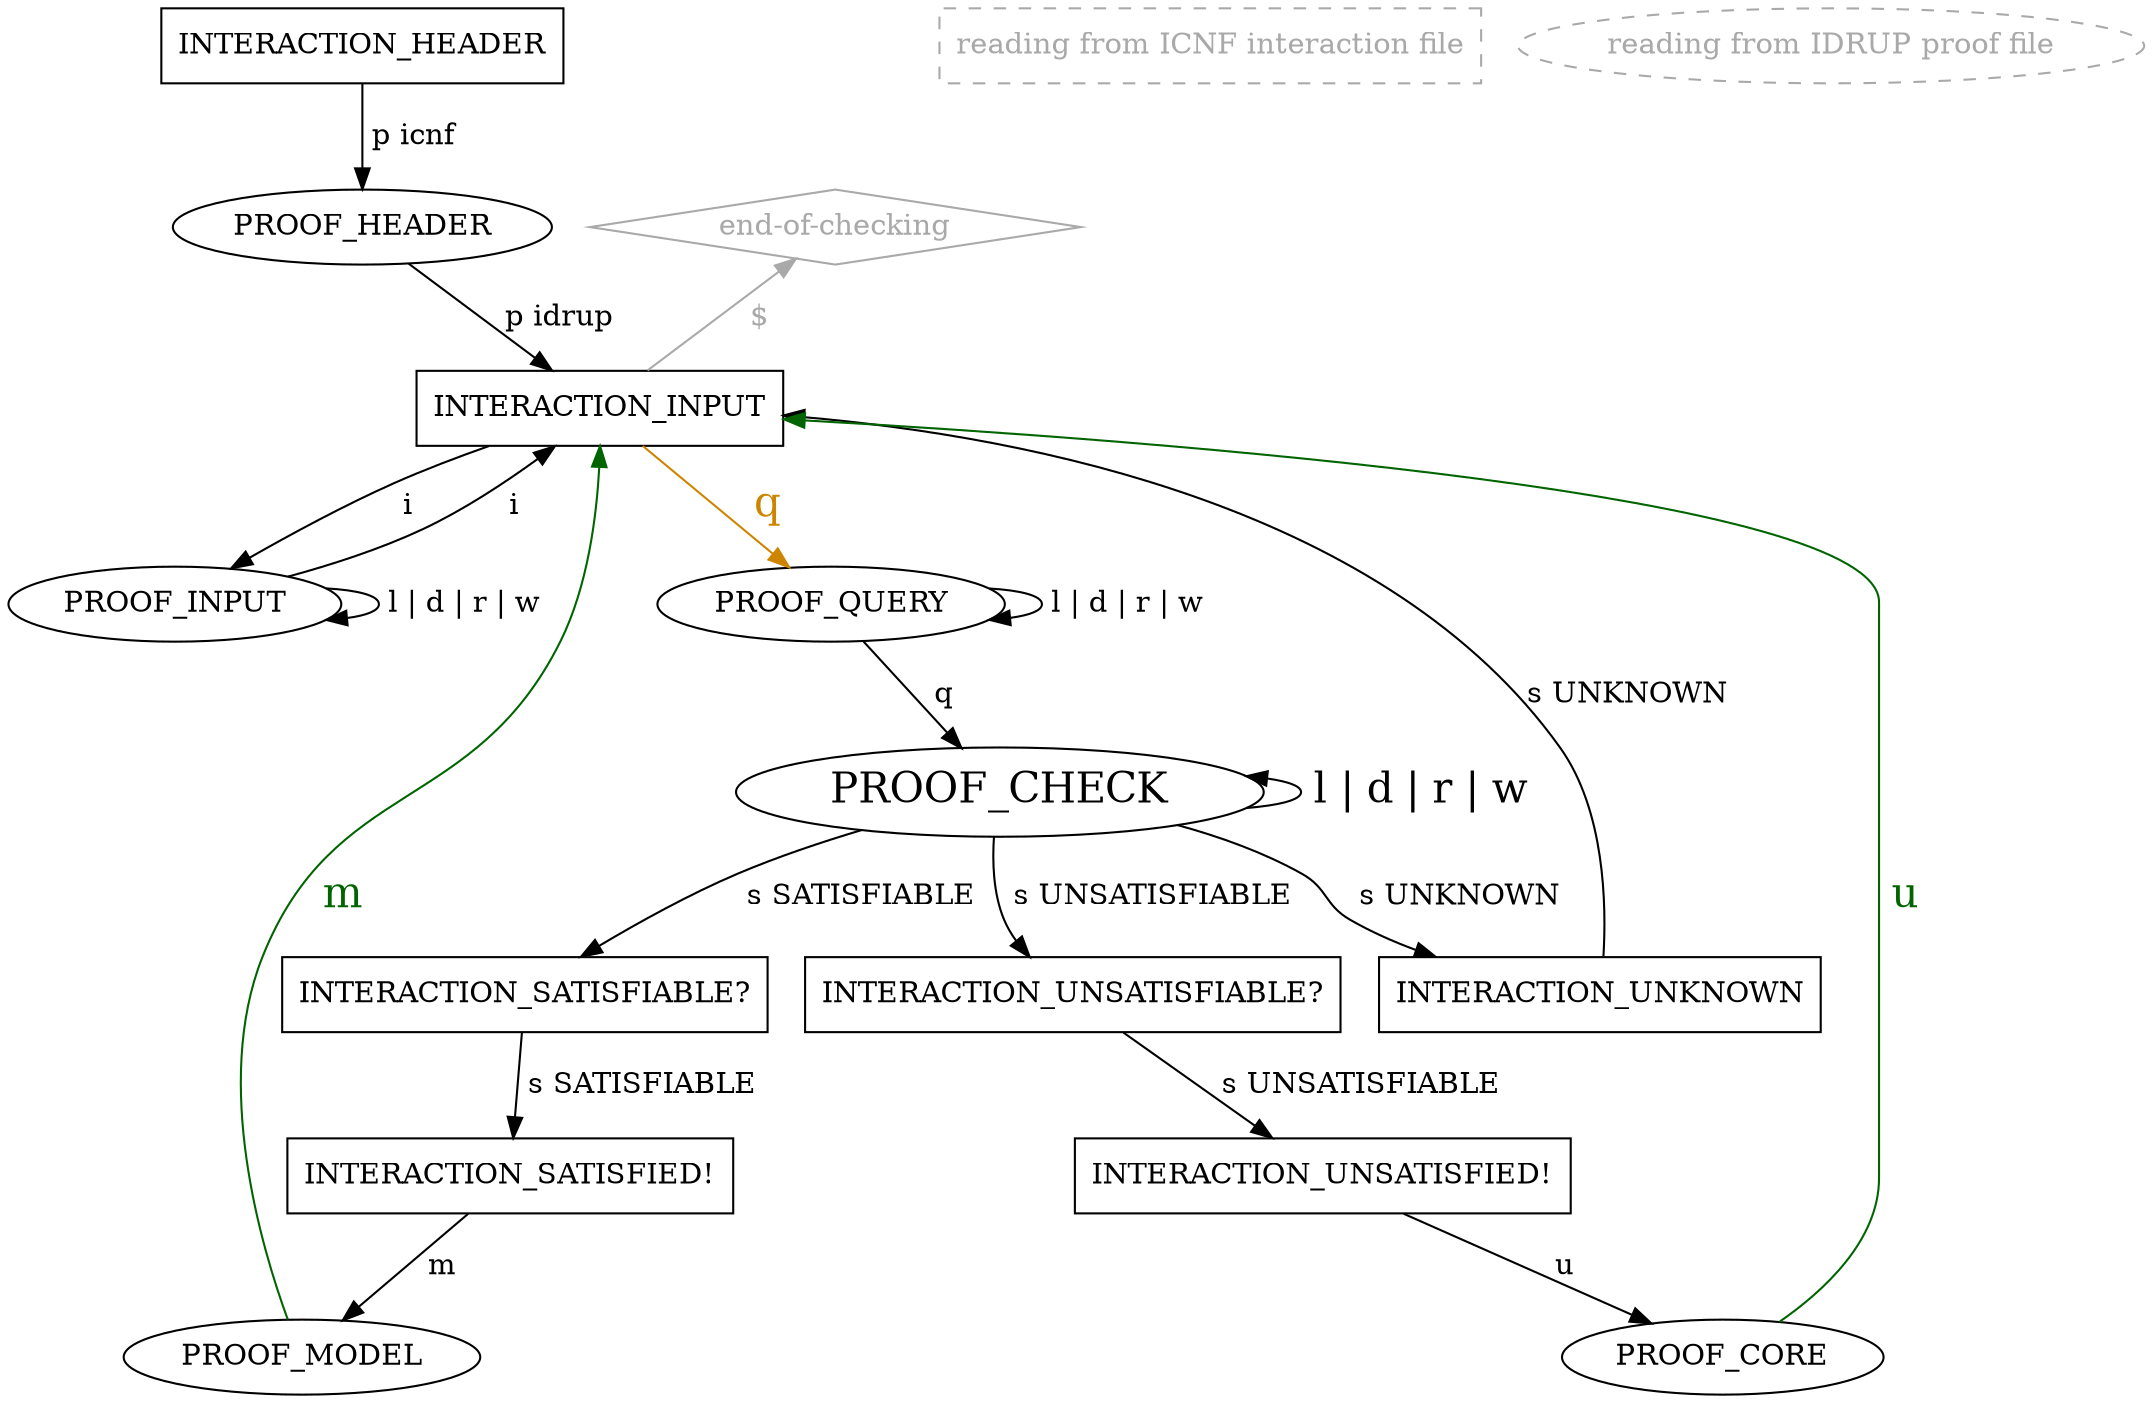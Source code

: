 digraph "idrup-check" {

  INTERACTION_HEADER [shape=box];
  INTERACTION_HEADER -> PROOF_HEADER [label=" p icnf",weight=2];

  empty_legend1 [label="                     ",style=invis]
  icnf_legend
  [shape=box,color=darkgray,fontcolor=darkgray,style=dashed,label="reading from ICNF interaction file"]
  //empty_legend2 [label="      ",style=invis]
  idrup_legend
  [style=dashed,color=darkgray,fontcolor=darkgray,label="reading from IDRUP proof file"]

  "end-of-checking" [shape=diamond,color=darkgray,fontcolor=darkgray];
   "end-of-checking" -> INTERACTION_INPUT [label="  $    ",dir=back,fontcolor=darkgray,color=darkgray];

  PROOF_HEADER -> INTERACTION_INPUT [label=" p idrup"]

  INTERACTION_INPUT [shape=box];
  INTERACTION_INPUT -> PROOF_INPUT [label=" i ",weight=2];
  INTERACTION_INPUT -> PROOF_QUERY [label=" q ",weight=2,color=orange3,fontsize=20,fontcolor=orange3];

  PROOF_INPUT -> INTERACTION_INPUT [label=" i ",weight=3];
  PROOF_INPUT -> PROOF_INPUT [label=" l | d | r | w"];

  PROOF_QUERY -> PROOF_CHECK [label=" q "];
  PROOF_QUERY -> PROOF_QUERY [label=" l | d | r | w"];

  PROOF_CHECK [fontsize=20];
  PROOF_CHECK -> PROOF_CHECK [label=" l | d | r | w ",dir=back,fontsize=20];
  PROOF_CHECK -> INTERACTION_SATISFIABLE [label=" s SATISFIABLE "];
  PROOF_CHECK -> INTERACTION_UNSATISFIABLE [label=" s UNSATISFIABLE "];
  PROOF_CHECK -> INTERACTION_UNKNOWN [label=" s UNKNOWN ",weight=2];

  INTERACTION_UNSATISFIABLE [shape="box",label="INTERACTION_UNSATISFIABLE?"];
  INTERACTION_UNSATISFIABLE -> INTERACTION_UNSATISFIED [label=" s UNSATISFIABLE "];

  INTERACTION_SATISFIABLE [shape="box",label="INTERACTION_SATISFIABLE?"];
  INTERACTION_SATISFIABLE -> INTERACTION_SATISFIED [label=" s SATISFIABLE "];

  INTERACTION_SATISFIED [shape=box,label="INTERACTION_SATISFIED!"];
  INTERACTION_SATISFIED -> PROOF_MODEL [label=" m "];

  INTERACTION_UNSATISFIED [shape=box,label="INTERACTION_UNSATISFIED!"];
  INTERACTION_UNSATISFIED -> PROOF_CORE [label=" u "];

  INTERACTION_UNKNOWN [shape=box];
  INTERACTION_UNKNOWN -> INTERACTION_INPUT [label="s UNKNOWN",weight=2];

  PROOF_MODEL -> INTERACTION_INPUT [label=" m ",color=darkgreen,fontsize=20,fontcolor=darkgreen];
  PROOF_CORE -> INTERACTION_INPUT [label=" u ",color=darkgreen,fontsize=20,fontcolor=darkgreen];
}

